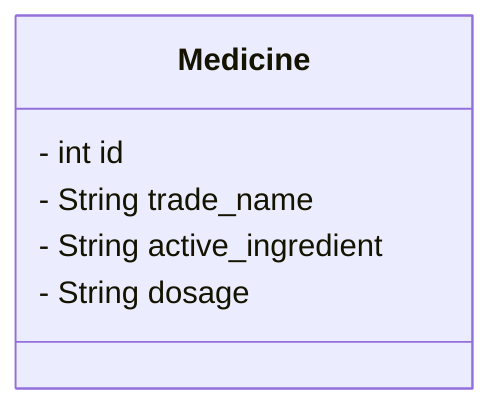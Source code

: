 classDiagram
    class Medicine {
        - int id
        - String trade_name
        - String active_ingredient
        - String dosage
    }